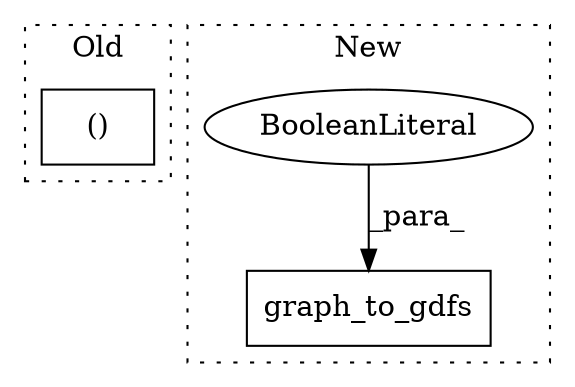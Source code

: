 digraph G {
subgraph cluster0 {
1 [label="()" a="106" s="15095" l="77" shape="box"];
label = "Old";
style="dotted";
}
subgraph cluster1 {
2 [label="graph_to_gdfs" a="32" s="14477,14503" l="14,1" shape="box"];
3 [label="BooleanLiteral" a="9" s="14499" l="4" shape="ellipse"];
label = "New";
style="dotted";
}
3 -> 2 [label="_para_"];
}